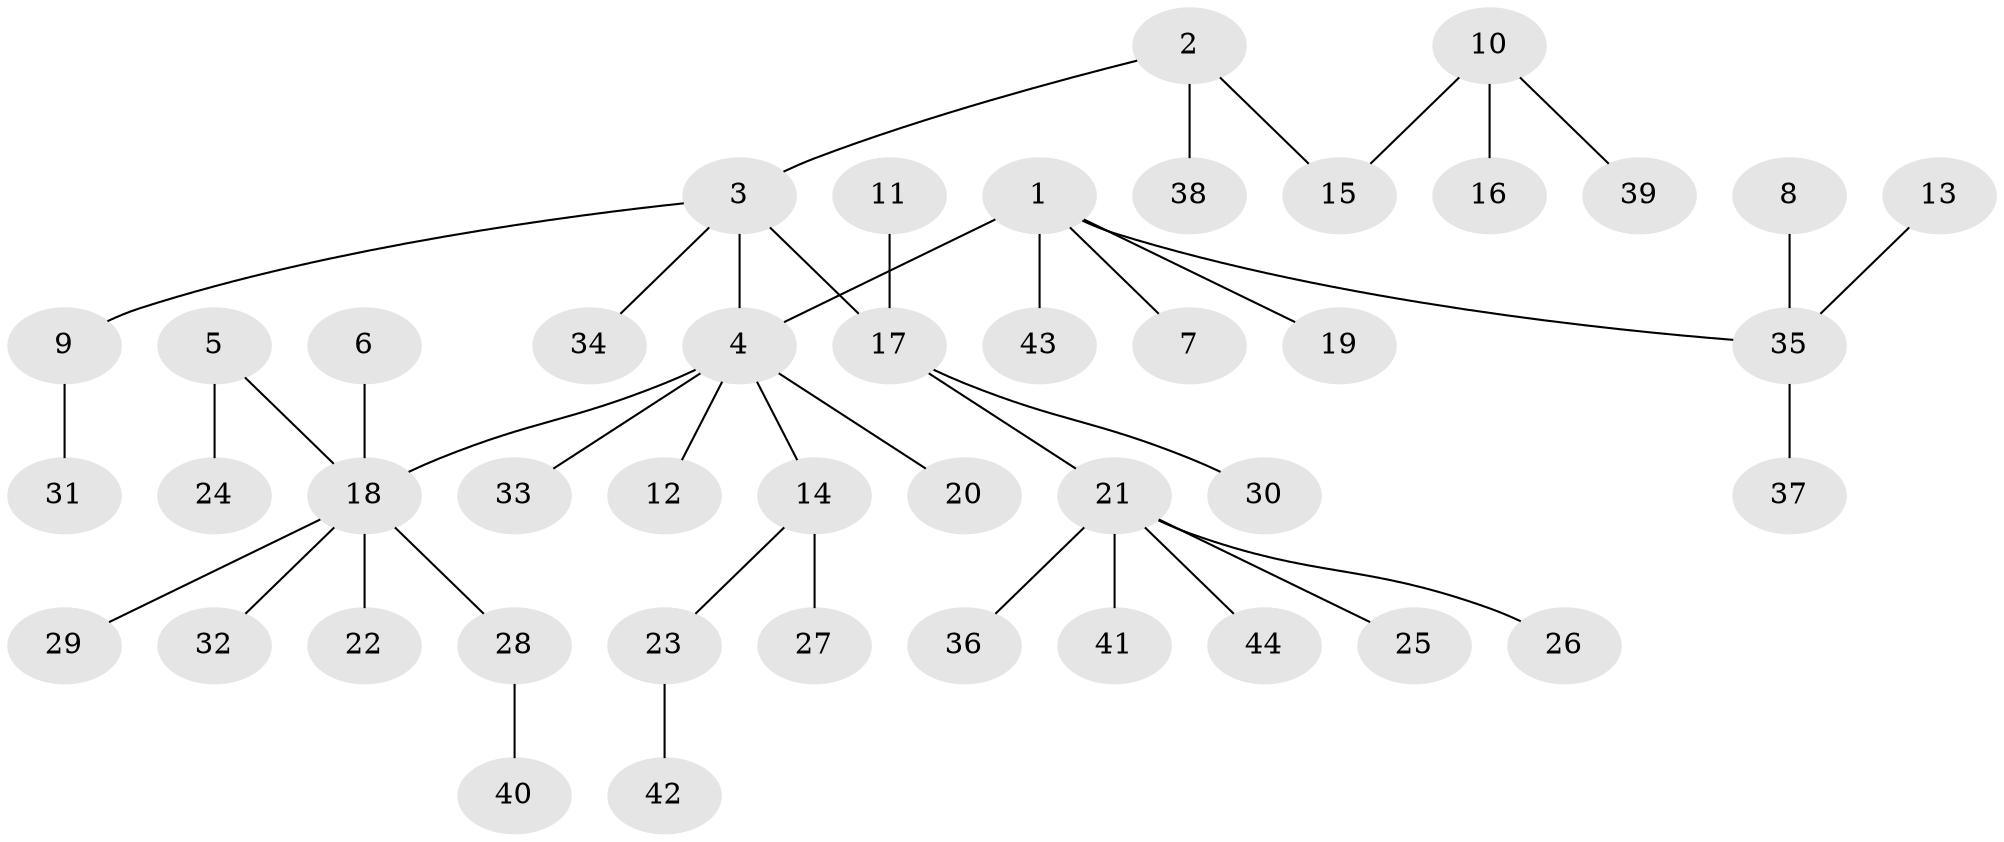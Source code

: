 // original degree distribution, {5: 0.05714285714285714, 8: 0.02857142857142857, 2: 0.3, 4: 0.014285714285714285, 1: 0.5285714285714286, 3: 0.05714285714285714, 7: 0.014285714285714285}
// Generated by graph-tools (version 1.1) at 2025/37/03/04/25 23:37:27]
// undirected, 44 vertices, 43 edges
graph export_dot {
  node [color=gray90,style=filled];
  1;
  2;
  3;
  4;
  5;
  6;
  7;
  8;
  9;
  10;
  11;
  12;
  13;
  14;
  15;
  16;
  17;
  18;
  19;
  20;
  21;
  22;
  23;
  24;
  25;
  26;
  27;
  28;
  29;
  30;
  31;
  32;
  33;
  34;
  35;
  36;
  37;
  38;
  39;
  40;
  41;
  42;
  43;
  44;
  1 -- 4 [weight=1.0];
  1 -- 7 [weight=1.0];
  1 -- 19 [weight=1.0];
  1 -- 35 [weight=1.0];
  1 -- 43 [weight=1.0];
  2 -- 3 [weight=1.0];
  2 -- 15 [weight=1.0];
  2 -- 38 [weight=1.0];
  3 -- 4 [weight=1.0];
  3 -- 9 [weight=1.0];
  3 -- 17 [weight=1.0];
  3 -- 34 [weight=1.0];
  4 -- 12 [weight=1.0];
  4 -- 14 [weight=1.0];
  4 -- 18 [weight=1.0];
  4 -- 20 [weight=1.0];
  4 -- 33 [weight=1.0];
  5 -- 18 [weight=1.0];
  5 -- 24 [weight=1.0];
  6 -- 18 [weight=1.0];
  8 -- 35 [weight=1.0];
  9 -- 31 [weight=1.0];
  10 -- 15 [weight=1.0];
  10 -- 16 [weight=1.0];
  10 -- 39 [weight=1.0];
  11 -- 17 [weight=1.0];
  13 -- 35 [weight=1.0];
  14 -- 23 [weight=1.0];
  14 -- 27 [weight=1.0];
  17 -- 21 [weight=1.0];
  17 -- 30 [weight=1.0];
  18 -- 22 [weight=1.0];
  18 -- 28 [weight=1.0];
  18 -- 29 [weight=1.0];
  18 -- 32 [weight=1.0];
  21 -- 25 [weight=1.0];
  21 -- 26 [weight=1.0];
  21 -- 36 [weight=1.0];
  21 -- 41 [weight=1.0];
  21 -- 44 [weight=1.0];
  23 -- 42 [weight=1.0];
  28 -- 40 [weight=1.0];
  35 -- 37 [weight=1.0];
}

